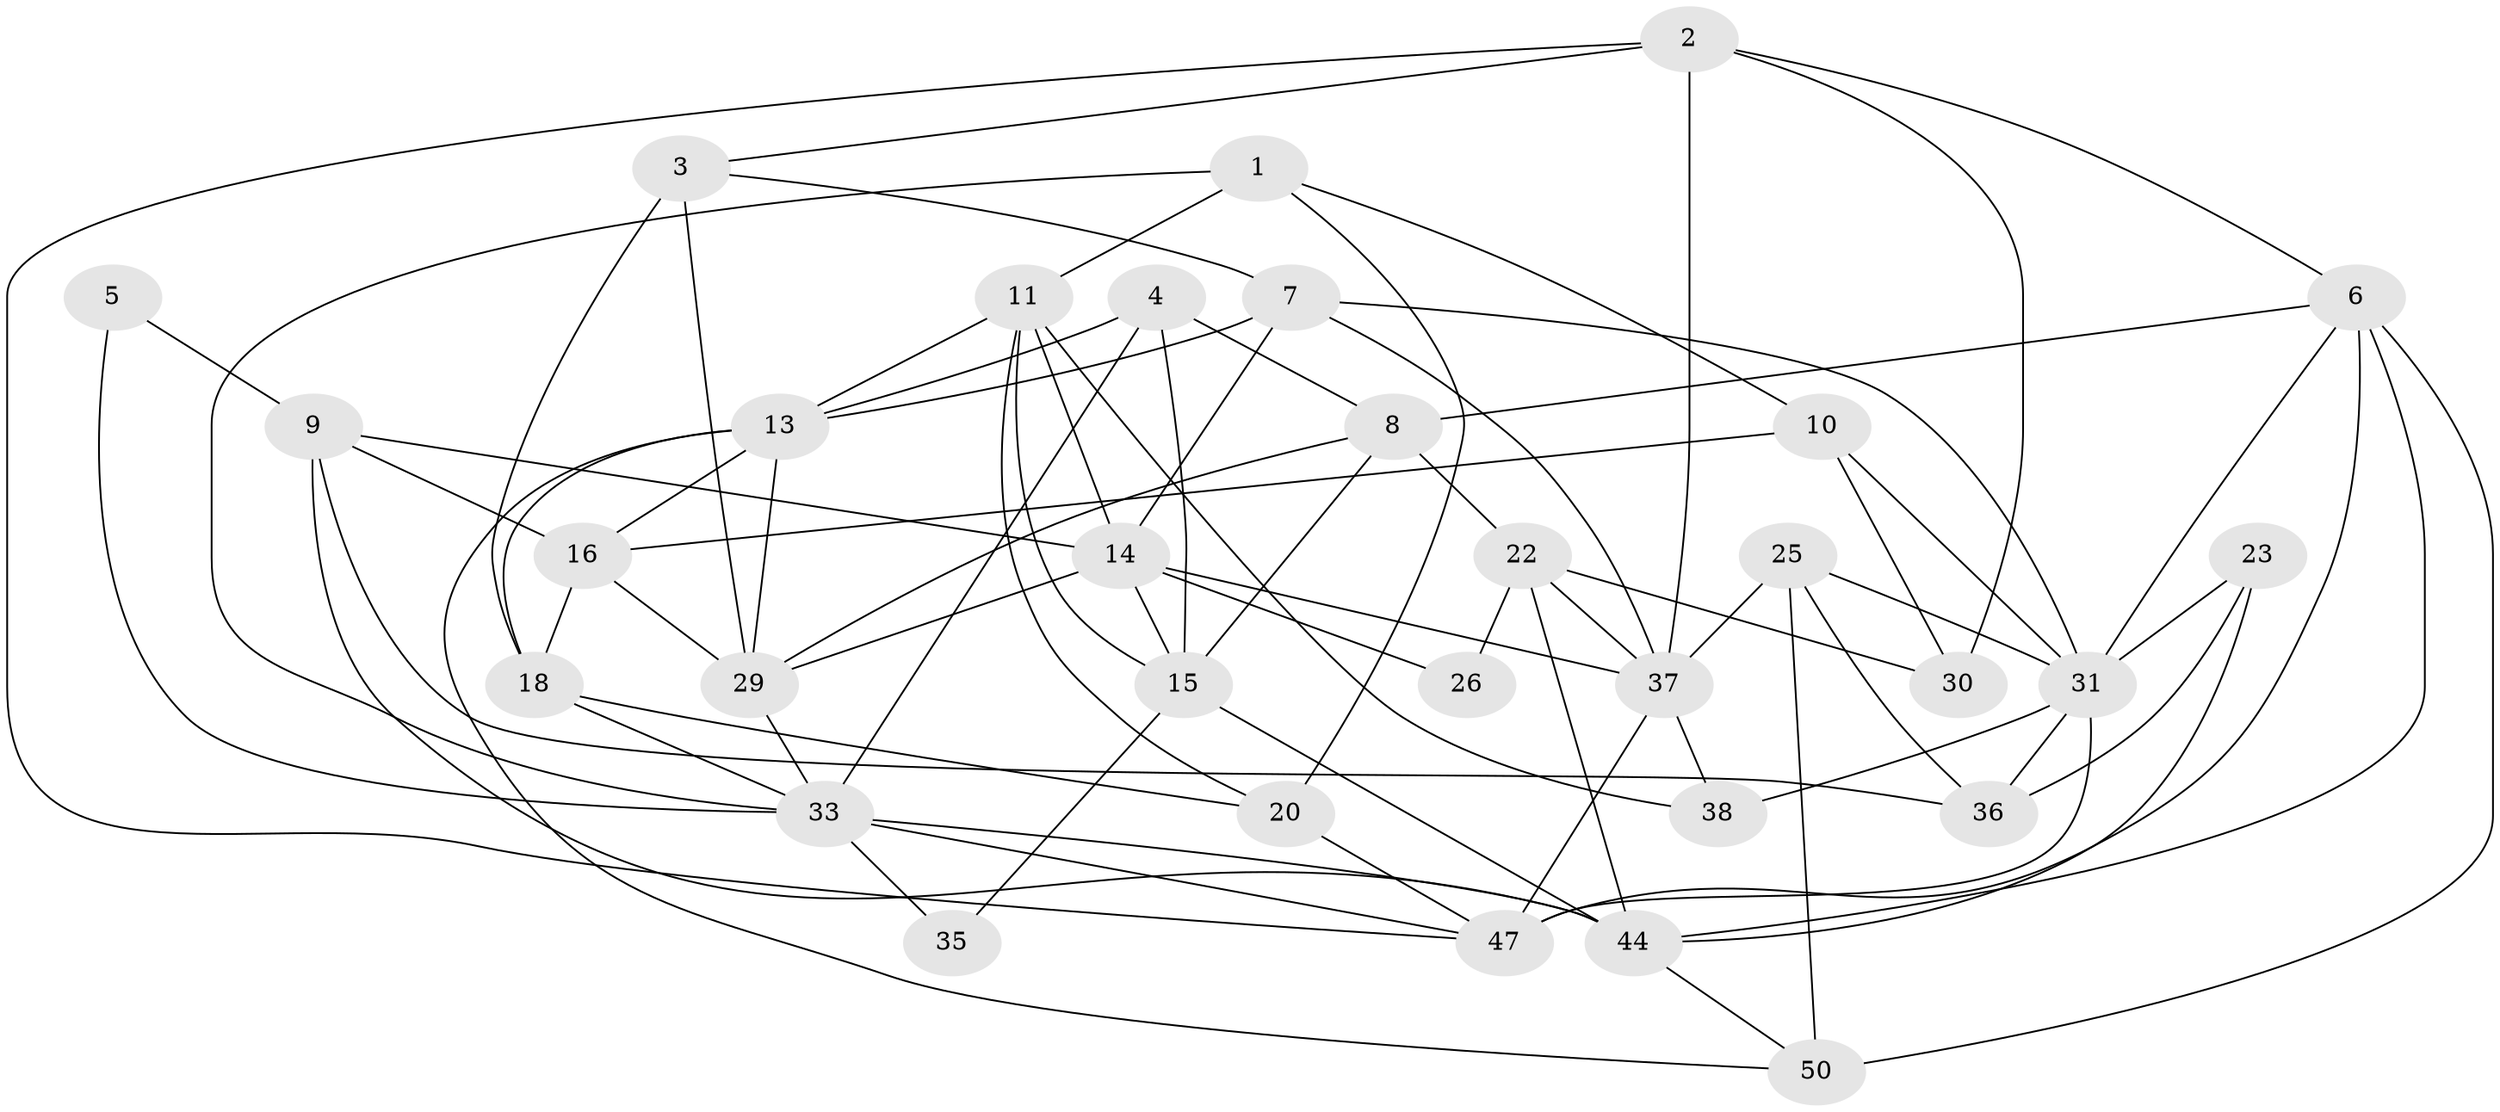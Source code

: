 // original degree distribution, {2: 0.10526315789473684, 3: 0.2807017543859649, 5: 0.2807017543859649, 4: 0.24561403508771928, 6: 0.07017543859649122, 8: 0.017543859649122806}
// Generated by graph-tools (version 1.1) at 2025/11/02/27/25 16:11:18]
// undirected, 32 vertices, 78 edges
graph export_dot {
graph [start="1"]
  node [color=gray90,style=filled];
  1 [super="+42"];
  2 [super="+32"];
  3 [super="+40"];
  4;
  5;
  6 [super="+27"];
  7 [super="+12"];
  8 [super="+57"];
  9 [super="+21"];
  10 [super="+17"];
  11 [super="+53"];
  13 [super="+54"];
  14 [super="+28"];
  15 [super="+48"];
  16 [super="+19"];
  18 [super="+24"];
  20 [super="+34"];
  22 [super="+45"];
  23 [super="+39"];
  25;
  26;
  29 [super="+46"];
  30;
  31 [super="+43"];
  33 [super="+51"];
  35;
  36 [super="+41"];
  37 [super="+52"];
  38;
  44 [super="+56"];
  47 [super="+49"];
  50 [super="+55"];
  1 -- 10;
  1 -- 11;
  1 -- 20;
  1 -- 33;
  2 -- 37;
  2 -- 47;
  2 -- 3;
  2 -- 6;
  2 -- 30;
  3 -- 29 [weight=2];
  3 -- 7 [weight=2];
  3 -- 18 [weight=2];
  4 -- 15;
  4 -- 13;
  4 -- 33;
  4 -- 8;
  5 -- 9;
  5 -- 33;
  6 -- 47;
  6 -- 50 [weight=2];
  6 -- 31;
  6 -- 8;
  6 -- 44;
  7 -- 13;
  7 -- 37;
  7 -- 14;
  7 -- 31;
  8 -- 22;
  8 -- 29;
  8 -- 15 [weight=2];
  9 -- 16 [weight=2];
  9 -- 36;
  9 -- 14;
  9 -- 44;
  10 -- 30;
  10 -- 16;
  10 -- 31;
  11 -- 20;
  11 -- 15;
  11 -- 14;
  11 -- 13;
  11 -- 38;
  13 -- 16;
  13 -- 18;
  13 -- 50;
  13 -- 29;
  14 -- 29;
  14 -- 15 [weight=2];
  14 -- 37 [weight=2];
  14 -- 26;
  15 -- 35;
  15 -- 44;
  16 -- 18;
  16 -- 29;
  18 -- 33;
  18 -- 20;
  20 -- 47;
  22 -- 44;
  22 -- 30;
  22 -- 26;
  22 -- 37;
  23 -- 31;
  23 -- 44;
  23 -- 36;
  25 -- 31;
  25 -- 36;
  25 -- 37;
  25 -- 50;
  29 -- 33;
  31 -- 36 [weight=2];
  31 -- 38;
  31 -- 47;
  33 -- 35;
  33 -- 47;
  33 -- 44;
  37 -- 47 [weight=2];
  37 -- 38;
  44 -- 50;
}
